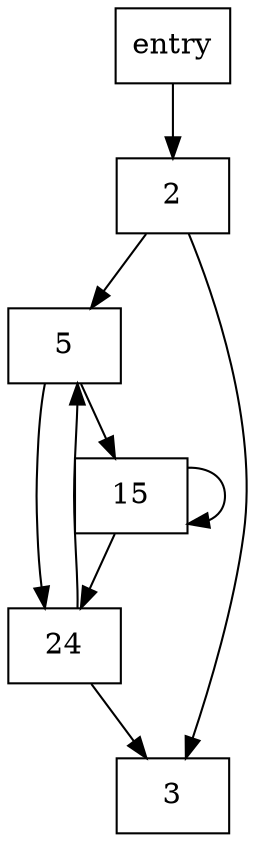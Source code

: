 digraph "CFG" {
  node [shape=box];
  "entry" -> "2"
  "2" -> "5"
  "2" -> "3"
  "5" -> "24"
  "5" -> "15"
  "15" -> "15"
  "15" -> "24"
  "24" -> "3"
  "24" -> "5"
  "3" 
}
